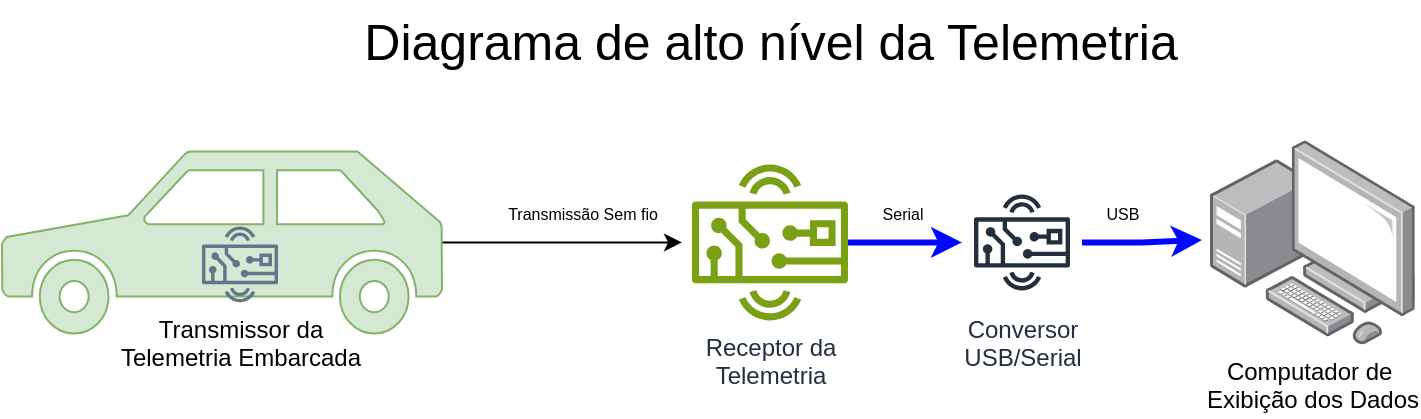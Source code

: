 <mxfile version="22.0.4" type="device" pages="9">
  <diagram name="Página-1" id="r0XDw0v4P6H4FoGVFIX0">
    <mxGraphModel dx="1105" dy="562" grid="1" gridSize="10" guides="1" tooltips="1" connect="1" arrows="1" fold="1" page="1" pageScale="1" pageWidth="827" pageHeight="1169" math="0" shadow="0">
      <root>
        <mxCell id="0" />
        <mxCell id="1" parent="0" />
        <mxCell id="tYrG7VuhWCVA-aQuii5f-1" value="Computador de&amp;nbsp;&lt;br&gt;Exibição dos Dados" style="image;points=[];aspect=fixed;html=1;align=center;shadow=0;dashed=0;image=img/lib/allied_telesis/computer_and_terminals/Personal_Computer_with_Server.svg;" vertex="1" parent="1">
          <mxGeometry x="634" y="90" width="102.4" height="102.4" as="geometry" />
        </mxCell>
        <mxCell id="tYrG7VuhWCVA-aQuii5f-2" value="Receptor da&lt;br&gt;Telemetria" style="sketch=0;outlineConnect=0;fontColor=#232F3E;gradientColor=none;fillColor=#7AA116;strokeColor=none;dashed=0;verticalLabelPosition=bottom;verticalAlign=top;align=center;html=1;fontSize=12;fontStyle=0;aspect=fixed;pointerEvents=1;shape=mxgraph.aws4.hardware_board;" vertex="1" parent="1">
          <mxGeometry x="375" y="102.2" width="78" height="78" as="geometry" />
        </mxCell>
        <mxCell id="tYrG7VuhWCVA-aQuii5f-3" style="edgeStyle=orthogonalEdgeStyle;rounded=0;orthogonalLoop=1;jettySize=auto;html=1;strokeWidth=3;strokeColor=#0008FF;" edge="1" parent="1" source="tYrG7VuhWCVA-aQuii5f-4">
          <mxGeometry relative="1" as="geometry">
            <mxPoint x="630" y="140" as="targetPoint" />
          </mxGeometry>
        </mxCell>
        <mxCell id="tYrG7VuhWCVA-aQuii5f-5" value="" style="edgeStyle=orthogonalEdgeStyle;rounded=0;orthogonalLoop=1;jettySize=auto;html=1;strokeWidth=3;strokeColor=#0008FF;" edge="1" parent="1" source="tYrG7VuhWCVA-aQuii5f-2" target="tYrG7VuhWCVA-aQuii5f-4">
          <mxGeometry relative="1" as="geometry">
            <mxPoint x="468" y="141" as="sourcePoint" />
            <mxPoint x="630" y="140" as="targetPoint" />
          </mxGeometry>
        </mxCell>
        <mxCell id="tYrG7VuhWCVA-aQuii5f-4" value="Conversor&lt;br&gt;USB/Serial" style="sketch=0;outlineConnect=0;fontColor=#232F3E;gradientColor=none;strokeColor=#232F3E;fillColor=#ffffff;dashed=0;verticalLabelPosition=bottom;verticalAlign=top;align=center;html=1;fontSize=12;fontStyle=0;aspect=fixed;shape=mxgraph.aws4.resourceIcon;resIcon=mxgraph.aws4.hardware_board;" vertex="1" parent="1">
          <mxGeometry x="510" y="111.2" width="60" height="60" as="geometry" />
        </mxCell>
        <mxCell id="tYrG7VuhWCVA-aQuii5f-7" value="&lt;font style=&quot;font-size: 8px;&quot;&gt;USB&lt;/font&gt;" style="text;html=1;align=center;verticalAlign=middle;resizable=0;points=[];autosize=1;strokeColor=none;fillColor=none;" vertex="1" parent="1">
          <mxGeometry x="570" y="111.2" width="40" height="30" as="geometry" />
        </mxCell>
        <mxCell id="tYrG7VuhWCVA-aQuii5f-8" value="&lt;font style=&quot;font-size: 8px;&quot;&gt;Serial&lt;/font&gt;" style="text;html=1;align=center;verticalAlign=middle;resizable=0;points=[];autosize=1;strokeColor=none;fillColor=none;" vertex="1" parent="1">
          <mxGeometry x="460" y="111.2" width="40" height="30" as="geometry" />
        </mxCell>
        <mxCell id="tYrG7VuhWCVA-aQuii5f-10" style="edgeStyle=orthogonalEdgeStyle;rounded=0;orthogonalLoop=1;jettySize=auto;html=1;" edge="1" parent="1" source="tYrG7VuhWCVA-aQuii5f-9">
          <mxGeometry relative="1" as="geometry">
            <mxPoint x="370" y="141.2" as="targetPoint" />
          </mxGeometry>
        </mxCell>
        <mxCell id="tYrG7VuhWCVA-aQuii5f-9" value="" style="shape=mxgraph.signs.transportation.car_3;html=1;pointerEvents=1;fillColor=#d5e8d4;strokeColor=#82b366;verticalLabelPosition=bottom;verticalAlign=top;align=center;" vertex="1" parent="1">
          <mxGeometry x="30" y="95.6" width="220" height="91.2" as="geometry" />
        </mxCell>
        <mxCell id="tYrG7VuhWCVA-aQuii5f-6" value="Transmissor da&lt;br&gt;Telemetria Embarcada" style="sketch=0;outlineConnect=0;fontColor=#000000;fillColor=#647687;strokeColor=#314354;dashed=0;verticalLabelPosition=bottom;verticalAlign=top;align=center;html=1;fontSize=12;fontStyle=0;aspect=fixed;pointerEvents=1;shape=mxgraph.aws4.hardware_board;" vertex="1" parent="1">
          <mxGeometry x="130" y="133.2" width="38" height="38" as="geometry" />
        </mxCell>
        <mxCell id="tYrG7VuhWCVA-aQuii5f-11" value="&lt;font style=&quot;font-size: 8px;&quot;&gt;Transmissão Sem fio&lt;/font&gt;" style="text;html=1;align=center;verticalAlign=middle;resizable=0;points=[];autosize=1;strokeColor=none;fillColor=none;" vertex="1" parent="1">
          <mxGeometry x="270" y="111.2" width="100" height="30" as="geometry" />
        </mxCell>
        <mxCell id="tYrG7VuhWCVA-aQuii5f-12" value="&lt;font style=&quot;font-size: 25px;&quot;&gt;Diagrama de alto nível da Telemetria&lt;/font&gt;" style="text;html=1;align=center;verticalAlign=middle;resizable=0;points=[];autosize=1;strokeColor=none;fillColor=none;" vertex="1" parent="1">
          <mxGeometry x="199" y="20" width="430" height="40" as="geometry" />
        </mxCell>
      </root>
    </mxGraphModel>
  </diagram>
  <diagram id="jwwpfh8tvqf7V76beP8m" name="Página-2">
    <mxGraphModel dx="1167" dy="593" grid="1" gridSize="10" guides="1" tooltips="1" connect="1" arrows="1" fold="1" page="1" pageScale="1" pageWidth="827" pageHeight="1169" math="0" shadow="0">
      <root>
        <mxCell id="0" />
        <mxCell id="1" parent="0" />
        <mxCell id="0x6J6nC7AjMD5BXoS61r-9" value="" style="shape=mxgraph.signs.transportation.car_3;html=1;pointerEvents=1;fillColor=#d5e8d4;strokeColor=#82b366;verticalLabelPosition=bottom;verticalAlign=top;align=center;" vertex="1" parent="1">
          <mxGeometry x="29" y="120" width="770" height="344.4" as="geometry" />
        </mxCell>
        <mxCell id="0x6J6nC7AjMD5BXoS61r-10" value="Sistema de&lt;br&gt;atuação remota" style="sketch=0;outlineConnect=0;fillColor=#647687;strokeColor=#314354;dashed=0;verticalLabelPosition=top;verticalAlign=bottom;align=center;html=1;fontSize=12;fontStyle=0;aspect=fixed;pointerEvents=1;shape=mxgraph.aws4.hardware_board;labelPosition=center;fontColor=#030303;" vertex="1" parent="1">
          <mxGeometry x="420" y="150" width="77" height="77" as="geometry" />
        </mxCell>
        <mxCell id="0x6J6nC7AjMD5BXoS61r-12" value="&lt;font style=&quot;font-size: 25px;&quot;&gt;Diagrama de alto nível Sistema de Atuação Remota - Atuadores&lt;/font&gt;" style="text;html=1;align=center;verticalAlign=middle;resizable=0;points=[];autosize=1;strokeColor=none;fillColor=none;" vertex="1" parent="1">
          <mxGeometry x="55" y="30" width="730" height="40" as="geometry" />
        </mxCell>
        <mxCell id="0x6J6nC7AjMD5BXoS61r-15" value="Servo&lt;br&gt;(Direção)" style="sketch=0;outlineConnect=0;dashed=0;verticalLabelPosition=bottom;verticalAlign=top;align=center;html=1;fontSize=12;fontStyle=0;aspect=fixed;shape=mxgraph.aws4.resourceIcon;resIcon=mxgraph.aws4.servo;fillColor=#d5e8d4;strokeColor=#82b366;" vertex="1" parent="1">
          <mxGeometry x="300" y="262.2" width="60" height="60" as="geometry" />
        </mxCell>
        <mxCell id="0x6J6nC7AjMD5BXoS61r-16" value="Servo&lt;br&gt;(Acelerador)" style="sketch=0;outlineConnect=0;dashed=0;verticalLabelPosition=bottom;verticalAlign=top;align=center;html=1;fontSize=12;fontStyle=0;aspect=fixed;shape=mxgraph.aws4.resourceIcon;resIcon=mxgraph.aws4.servo;fillColor=#d5e8d4;strokeColor=#82b366;" vertex="1" parent="1">
          <mxGeometry x="360" y="262.2" width="60" height="60" as="geometry" />
        </mxCell>
        <mxCell id="0x6J6nC7AjMD5BXoS61r-17" value="Servo&lt;br&gt;(Freio&lt;br&gt;dianteiro)" style="sketch=0;outlineConnect=0;dashed=0;verticalLabelPosition=bottom;verticalAlign=top;align=center;html=1;fontSize=12;fontStyle=0;aspect=fixed;shape=mxgraph.aws4.resourceIcon;resIcon=mxgraph.aws4.servo;fillColor=#d5e8d4;strokeColor=#82b366;" vertex="1" parent="1">
          <mxGeometry x="427" y="262.2" width="60" height="60" as="geometry" />
        </mxCell>
        <mxCell id="0x6J6nC7AjMD5BXoS61r-18" value="Servo&lt;br&gt;(Freio&lt;br&gt;Traseiro)" style="sketch=0;outlineConnect=0;dashed=0;verticalLabelPosition=bottom;verticalAlign=top;align=center;html=1;fontSize=12;fontStyle=0;aspect=fixed;shape=mxgraph.aws4.resourceIcon;resIcon=mxgraph.aws4.servo;fillColor=#d5e8d4;strokeColor=#82b366;" vertex="1" parent="1">
          <mxGeometry x="487" y="262.2" width="60" height="60" as="geometry" />
        </mxCell>
        <mxCell id="0x6J6nC7AjMD5BXoS61r-19" value="Servo&lt;br&gt;(Dead-man&lt;br&gt;switch)" style="sketch=0;outlineConnect=0;dashed=0;verticalLabelPosition=bottom;verticalAlign=top;align=center;html=1;fontSize=12;fontStyle=0;aspect=fixed;shape=mxgraph.aws4.resourceIcon;resIcon=mxgraph.aws4.servo;fillColor=#d5e8d4;strokeColor=#82b366;" vertex="1" parent="1">
          <mxGeometry x="550" y="262.2" width="60" height="60" as="geometry" />
        </mxCell>
        <mxCell id="0x6J6nC7AjMD5BXoS61r-21" value="Solenoide de&lt;br&gt;acionamento da&lt;br&gt;buzina" style="shape=mxgraph.pid.heat_exchangers.heat_exchanger_(coil_tubes);html=1;pointerEvents=1;align=center;verticalLabelPosition=bottom;verticalAlign=top;dashed=0;fillColor=#d5e8d4;strokeColor=#82b366;strokeWidth=2;" vertex="1" parent="1">
          <mxGeometry x="210" y="262.2" width="60" height="20" as="geometry" />
        </mxCell>
        <mxCell id="0x6J6nC7AjMD5BXoS61r-22" style="edgeStyle=orthogonalEdgeStyle;rounded=0;orthogonalLoop=1;jettySize=auto;html=1;entryX=0.557;entryY=0.069;entryDx=0;entryDy=0;entryPerimeter=0;" edge="1" parent="1" source="0x6J6nC7AjMD5BXoS61r-10" target="0x6J6nC7AjMD5BXoS61r-21">
          <mxGeometry relative="1" as="geometry">
            <Array as="points">
              <mxPoint x="243" y="180" />
            </Array>
          </mxGeometry>
        </mxCell>
        <mxCell id="0x6J6nC7AjMD5BXoS61r-23" style="edgeStyle=orthogonalEdgeStyle;rounded=0;orthogonalLoop=1;jettySize=auto;html=1;entryX=0.594;entryY=0.302;entryDx=0;entryDy=0;entryPerimeter=0;" edge="1" parent="1" source="0x6J6nC7AjMD5BXoS61r-10" target="0x6J6nC7AjMD5BXoS61r-15">
          <mxGeometry relative="1" as="geometry">
            <Array as="points">
              <mxPoint x="336" y="190" />
            </Array>
          </mxGeometry>
        </mxCell>
        <mxCell id="0x6J6nC7AjMD5BXoS61r-24" style="edgeStyle=orthogonalEdgeStyle;rounded=0;orthogonalLoop=1;jettySize=auto;html=1;" edge="1" parent="1" source="0x6J6nC7AjMD5BXoS61r-10">
          <mxGeometry relative="1" as="geometry">
            <mxPoint x="391" y="280" as="targetPoint" />
            <Array as="points">
              <mxPoint x="391" y="200" />
            </Array>
          </mxGeometry>
        </mxCell>
        <mxCell id="0x6J6nC7AjMD5BXoS61r-25" style="edgeStyle=orthogonalEdgeStyle;rounded=0;orthogonalLoop=1;jettySize=auto;html=1;entryX=0.525;entryY=0.297;entryDx=0;entryDy=0;entryPerimeter=0;" edge="1" parent="1" source="0x6J6nC7AjMD5BXoS61r-10" target="0x6J6nC7AjMD5BXoS61r-17">
          <mxGeometry relative="1" as="geometry">
            <mxPoint x="460" y="270" as="targetPoint" />
          </mxGeometry>
        </mxCell>
        <mxCell id="0x6J6nC7AjMD5BXoS61r-26" style="edgeStyle=orthogonalEdgeStyle;rounded=0;orthogonalLoop=1;jettySize=auto;html=1;entryX=0.44;entryY=0.264;entryDx=0;entryDy=0;entryPerimeter=0;" edge="1" parent="1" source="0x6J6nC7AjMD5BXoS61r-10" target="0x6J6nC7AjMD5BXoS61r-19">
          <mxGeometry relative="1" as="geometry">
            <Array as="points">
              <mxPoint x="576" y="180" />
            </Array>
          </mxGeometry>
        </mxCell>
        <mxCell id="0x6J6nC7AjMD5BXoS61r-29" style="edgeStyle=orthogonalEdgeStyle;rounded=0;orthogonalLoop=1;jettySize=auto;html=1;entryX=0.55;entryY=0.297;entryDx=0;entryDy=0;entryPerimeter=0;" edge="1" parent="1" source="0x6J6nC7AjMD5BXoS61r-10" target="0x6J6nC7AjMD5BXoS61r-18">
          <mxGeometry relative="1" as="geometry">
            <Array as="points">
              <mxPoint x="520" y="200" />
            </Array>
          </mxGeometry>
        </mxCell>
      </root>
    </mxGraphModel>
  </diagram>
  <diagram name="Cópia do Página-2" id="xP0IMyaK1xJm6YidOW9M">
    <mxGraphModel dx="1313" dy="668" grid="1" gridSize="10" guides="1" tooltips="1" connect="1" arrows="1" fold="1" page="1" pageScale="1" pageWidth="827" pageHeight="1169" math="0" shadow="0">
      <root>
        <mxCell id="LEHlin5wVdeleEOkR1FV-0" />
        <mxCell id="LEHlin5wVdeleEOkR1FV-1" parent="LEHlin5wVdeleEOkR1FV-0" />
        <mxCell id="LEHlin5wVdeleEOkR1FV-4" value="&lt;font style=&quot;font-size: 25px;&quot;&gt;Diagrama de alto nível Sistema de Atuação Remota&lt;br&gt;Sistema mecânico de atuação&lt;br&gt;&lt;/font&gt;" style="text;html=1;align=center;verticalAlign=middle;resizable=0;points=[];autosize=1;strokeColor=none;fillColor=none;" vertex="1" parent="LEHlin5wVdeleEOkR1FV-1">
          <mxGeometry x="120" y="15" width="600" height="70" as="geometry" />
        </mxCell>
        <mxCell id="OzXCUw7EXMYi_F9OFlT7-12" style="edgeStyle=orthogonalEdgeStyle;rounded=0;orthogonalLoop=1;jettySize=auto;html=1;fontFamily=Helvetica;fontSize=12;fontColor=default;" edge="1" parent="LEHlin5wVdeleEOkR1FV-1" source="LEHlin5wVdeleEOkR1FV-5">
          <mxGeometry relative="1" as="geometry">
            <mxPoint x="450" y="250.0" as="targetPoint" />
          </mxGeometry>
        </mxCell>
        <mxCell id="LEHlin5wVdeleEOkR1FV-5" value="Servo&lt;br&gt;(Direção)" style="sketch=0;outlineConnect=0;dashed=0;verticalLabelPosition=top;verticalAlign=bottom;align=center;html=1;fontSize=12;fontStyle=0;aspect=fixed;shape=mxgraph.aws4.resourceIcon;resIcon=mxgraph.aws4.servo;labelPosition=center;" vertex="1" parent="LEHlin5wVdeleEOkR1FV-1">
          <mxGeometry x="420" y="150" width="60" height="60" as="geometry" />
        </mxCell>
        <mxCell id="OzXCUw7EXMYi_F9OFlT7-9" style="edgeStyle=orthogonalEdgeStyle;rounded=0;orthogonalLoop=1;jettySize=auto;html=1;fontFamily=Helvetica;fontSize=12;fontColor=default;" edge="1" parent="LEHlin5wVdeleEOkR1FV-1" source="LEHlin5wVdeleEOkR1FV-6">
          <mxGeometry relative="1" as="geometry">
            <mxPoint x="210" y="250.0" as="targetPoint" />
          </mxGeometry>
        </mxCell>
        <mxCell id="LEHlin5wVdeleEOkR1FV-6" value="Servo&lt;br&gt;(Acelerador)" style="sketch=0;outlineConnect=0;dashed=0;verticalLabelPosition=top;verticalAlign=bottom;align=center;html=1;fontSize=12;fontStyle=0;aspect=fixed;shape=mxgraph.aws4.resourceIcon;resIcon=mxgraph.aws4.servo;labelPosition=center;" vertex="1" parent="LEHlin5wVdeleEOkR1FV-1">
          <mxGeometry x="180" y="150" width="60" height="60" as="geometry" />
        </mxCell>
        <mxCell id="OzXCUw7EXMYi_F9OFlT7-8" style="edgeStyle=orthogonalEdgeStyle;rounded=0;orthogonalLoop=1;jettySize=auto;html=1;fontFamily=Helvetica;fontSize=12;fontColor=default;" edge="1" parent="LEHlin5wVdeleEOkR1FV-1" source="LEHlin5wVdeleEOkR1FV-7">
          <mxGeometry relative="1" as="geometry">
            <mxPoint x="90" y="250.0" as="targetPoint" />
          </mxGeometry>
        </mxCell>
        <mxCell id="LEHlin5wVdeleEOkR1FV-7" value="Servo&lt;br&gt;(Freio&lt;br&gt;dianteiro)" style="sketch=0;outlineConnect=0;dashed=0;verticalLabelPosition=top;verticalAlign=bottom;align=center;html=1;fontSize=12;fontStyle=0;aspect=fixed;shape=mxgraph.aws4.resourceIcon;resIcon=mxgraph.aws4.servo;labelPosition=center;" vertex="1" parent="LEHlin5wVdeleEOkR1FV-1">
          <mxGeometry x="60" y="150" width="60" height="60" as="geometry" />
        </mxCell>
        <mxCell id="OzXCUw7EXMYi_F9OFlT7-11" style="edgeStyle=orthogonalEdgeStyle;rounded=0;orthogonalLoop=1;jettySize=auto;html=1;fontFamily=Helvetica;fontSize=12;fontColor=default;" edge="1" parent="LEHlin5wVdeleEOkR1FV-1" source="LEHlin5wVdeleEOkR1FV-8">
          <mxGeometry relative="1" as="geometry">
            <mxPoint x="330" y="250.0" as="targetPoint" />
          </mxGeometry>
        </mxCell>
        <mxCell id="LEHlin5wVdeleEOkR1FV-8" value="Servo&lt;br&gt;(Freio&lt;br&gt;Traseiro)" style="sketch=0;outlineConnect=0;dashed=0;verticalLabelPosition=top;verticalAlign=bottom;align=center;html=1;fontSize=12;fontStyle=0;aspect=fixed;shape=mxgraph.aws4.resourceIcon;resIcon=mxgraph.aws4.servo;labelPosition=center;" vertex="1" parent="LEHlin5wVdeleEOkR1FV-1">
          <mxGeometry x="300" y="150" width="60" height="60" as="geometry" />
        </mxCell>
        <mxCell id="OzXCUw7EXMYi_F9OFlT7-16" style="edgeStyle=orthogonalEdgeStyle;rounded=0;orthogonalLoop=1;jettySize=auto;html=1;fontFamily=Helvetica;fontSize=12;fontColor=default;" edge="1" parent="LEHlin5wVdeleEOkR1FV-1" source="LEHlin5wVdeleEOkR1FV-9">
          <mxGeometry relative="1" as="geometry">
            <mxPoint x="570" y="250.0" as="targetPoint" />
          </mxGeometry>
        </mxCell>
        <mxCell id="LEHlin5wVdeleEOkR1FV-9" value="Servo&lt;br&gt;(Dead-man&lt;br&gt;switch)" style="sketch=0;outlineConnect=0;dashed=0;verticalLabelPosition=top;verticalAlign=bottom;align=center;html=1;fontSize=12;fontStyle=0;aspect=fixed;shape=mxgraph.aws4.resourceIcon;resIcon=mxgraph.aws4.servo;labelPosition=center;" vertex="1" parent="LEHlin5wVdeleEOkR1FV-1">
          <mxGeometry x="540" y="150" width="60" height="60" as="geometry" />
        </mxCell>
        <mxCell id="OzXCUw7EXMYi_F9OFlT7-14" style="edgeStyle=orthogonalEdgeStyle;rounded=0;orthogonalLoop=1;jettySize=auto;html=1;fontFamily=Helvetica;fontSize=12;fontColor=default;" edge="1" parent="LEHlin5wVdeleEOkR1FV-1" source="LEHlin5wVdeleEOkR1FV-10">
          <mxGeometry relative="1" as="geometry">
            <mxPoint x="670" y="260.0" as="targetPoint" />
          </mxGeometry>
        </mxCell>
        <mxCell id="LEHlin5wVdeleEOkR1FV-10" value="Solenoide de&lt;br&gt;acionamento da&lt;br&gt;buzina" style="shape=mxgraph.pid.heat_exchangers.heat_exchanger_(coil_tubes);html=1;pointerEvents=1;align=center;verticalLabelPosition=top;verticalAlign=bottom;dashed=0;strokeWidth=2;labelPosition=center;" vertex="1" parent="LEHlin5wVdeleEOkR1FV-1">
          <mxGeometry x="640" y="180" width="60" height="20" as="geometry" />
        </mxCell>
        <mxCell id="OzXCUw7EXMYi_F9OFlT7-0" value="Buzina" style="pointerEvents=1;verticalLabelPosition=bottom;shadow=0;dashed=0;align=center;html=1;verticalAlign=top;shape=mxgraph.electrical.electro-mechanical.buzzer;labelBackgroundColor=none;strokeColor=#2D7600;fontFamily=Helvetica;fontSize=12;fontColor=#000000;fillColor=#60a917;strokeWidth=2;" vertex="1" parent="LEHlin5wVdeleEOkR1FV-1">
          <mxGeometry x="650" y="255" width="30" height="50" as="geometry" />
        </mxCell>
        <mxCell id="OzXCUw7EXMYi_F9OFlT7-2" value="Freio dianteiro" style="verticalLabelPosition=bottom;shadow=0;dashed=0;align=center;html=1;verticalAlign=top;strokeWidth=1;shape=trapezoid;perimeter=none;labelBackgroundColor=none;strokeColor=#2D7600;fontFamily=Helvetica;fontSize=12;fontColor=#000000;fillColor=#60a917;" vertex="1" parent="LEHlin5wVdeleEOkR1FV-1">
          <mxGeometry x="70" y="260" width="30" height="35" as="geometry" />
        </mxCell>
        <mxCell id="OzXCUw7EXMYi_F9OFlT7-3" value="Freio traseiro" style="verticalLabelPosition=bottom;shadow=0;dashed=0;align=center;html=1;verticalAlign=top;strokeWidth=1;shape=trapezoid;perimeter=none;labelBackgroundColor=none;strokeColor=#2D7600;fontFamily=Helvetica;fontSize=12;fontColor=#000000;fillColor=#60a917;" vertex="1" parent="LEHlin5wVdeleEOkR1FV-1">
          <mxGeometry x="315" y="260" width="30" height="35" as="geometry" />
        </mxCell>
        <mxCell id="OzXCUw7EXMYi_F9OFlT7-4" value="" style="verticalLabelPosition=bottom;html=1;verticalAlign=top;strokeWidth=2;shape=mxgraph.lean_mapping.physical_pull;pointerEvents=1;labelBackgroundColor=default;strokeColor=#2D7600;align=center;fontFamily=Helvetica;fontSize=12;fontColor=#ffffff;fillColor=#60a917;" vertex="1" parent="LEHlin5wVdeleEOkR1FV-1">
          <mxGeometry x="425" y="260" width="50" height="50" as="geometry" />
        </mxCell>
        <mxCell id="OzXCUw7EXMYi_F9OFlT7-5" value="Acelerador" style="verticalLabelPosition=bottom;shadow=0;dashed=0;align=center;html=1;verticalAlign=top;strokeWidth=1;shape=trapezoid;perimeter=none;labelBackgroundColor=none;strokeColor=#2D7600;fontFamily=Helvetica;fontSize=12;fontColor=#000000;fillColor=#60a917;" vertex="1" parent="LEHlin5wVdeleEOkR1FV-1">
          <mxGeometry x="195" y="260" width="30" height="35" as="geometry" />
        </mxCell>
        <mxCell id="OzXCUw7EXMYi_F9OFlT7-1" value="Dead-man switch" style="sketch=0;html=1;aspect=fixed;strokeColor=#2D7600;shadow=0;fillColor=#60a917;verticalAlign=top;labelPosition=center;verticalLabelPosition=bottom;shape=mxgraph.gcp2.a7_power;labelBackgroundColor=none;align=center;fontFamily=Helvetica;fontSize=12;fontColor=#000000;" vertex="1" parent="LEHlin5wVdeleEOkR1FV-1">
          <mxGeometry x="555" y="265" width="30" height="30" as="geometry" />
        </mxCell>
      </root>
    </mxGraphModel>
  </diagram>
  <diagram name="Cópia do Página-2" id="UNu3tGTzS5NsYSZ4RGT0">
    <mxGraphModel dx="1050" dy="534" grid="1" gridSize="10" guides="1" tooltips="1" connect="1" arrows="1" fold="1" page="1" pageScale="1" pageWidth="827" pageHeight="1169" math="0" shadow="0">
      <root>
        <mxCell id="uPaMdFyTrdMVSmZLyDgW-0" />
        <mxCell id="uPaMdFyTrdMVSmZLyDgW-1" parent="uPaMdFyTrdMVSmZLyDgW-0" />
        <mxCell id="uPaMdFyTrdMVSmZLyDgW-2" value="" style="shape=mxgraph.signs.transportation.car_3;html=1;pointerEvents=1;fillColor=#d5e8d4;strokeColor=#82b366;verticalLabelPosition=bottom;verticalAlign=top;align=center;" vertex="1" parent="uPaMdFyTrdMVSmZLyDgW-1">
          <mxGeometry x="29" y="120" width="770" height="344.4" as="geometry" />
        </mxCell>
        <mxCell id="uPaMdFyTrdMVSmZLyDgW-3" value="Sistema de&lt;br&gt;atuação remota" style="sketch=0;outlineConnect=0;fillColor=#647687;strokeColor=#314354;dashed=0;verticalLabelPosition=top;verticalAlign=bottom;align=center;html=1;fontSize=12;fontStyle=0;aspect=fixed;pointerEvents=1;shape=mxgraph.aws4.hardware_board;labelPosition=center;fontColor=#030303;" vertex="1" parent="uPaMdFyTrdMVSmZLyDgW-1">
          <mxGeometry x="420" y="150" width="77" height="77" as="geometry" />
        </mxCell>
        <mxCell id="uPaMdFyTrdMVSmZLyDgW-4" value="&lt;font style=&quot;font-size: 25px;&quot;&gt;Diagrama de alto nível Sistema de Atuação Remota Completa&lt;/font&gt;" style="text;html=1;align=center;verticalAlign=middle;resizable=0;points=[];autosize=1;strokeColor=none;fillColor=none;" vertex="1" parent="uPaMdFyTrdMVSmZLyDgW-1">
          <mxGeometry x="65" y="30" width="710" height="40" as="geometry" />
        </mxCell>
        <mxCell id="uPaMdFyTrdMVSmZLyDgW-5" value="Servo&lt;br&gt;(Direção)" style="sketch=0;outlineConnect=0;dashed=0;verticalLabelPosition=bottom;verticalAlign=top;align=center;html=1;fontSize=12;fontStyle=0;aspect=fixed;shape=mxgraph.aws4.resourceIcon;resIcon=mxgraph.aws4.servo;fillColor=#d5e8d4;strokeColor=#82b366;" vertex="1" parent="uPaMdFyTrdMVSmZLyDgW-1">
          <mxGeometry x="300" y="262.2" width="60" height="60" as="geometry" />
        </mxCell>
        <mxCell id="uPaMdFyTrdMVSmZLyDgW-6" value="Servo&lt;br&gt;(Acelerador)" style="sketch=0;outlineConnect=0;dashed=0;verticalLabelPosition=bottom;verticalAlign=top;align=center;html=1;fontSize=12;fontStyle=0;aspect=fixed;shape=mxgraph.aws4.resourceIcon;resIcon=mxgraph.aws4.servo;fillColor=#d5e8d4;strokeColor=#82b366;" vertex="1" parent="uPaMdFyTrdMVSmZLyDgW-1">
          <mxGeometry x="360" y="262.2" width="60" height="60" as="geometry" />
        </mxCell>
        <mxCell id="uPaMdFyTrdMVSmZLyDgW-7" value="Servo&lt;br&gt;(Freio&lt;br&gt;dianteiro)" style="sketch=0;outlineConnect=0;dashed=0;verticalLabelPosition=bottom;verticalAlign=top;align=center;html=1;fontSize=12;fontStyle=0;aspect=fixed;shape=mxgraph.aws4.resourceIcon;resIcon=mxgraph.aws4.servo;fillColor=#d5e8d4;strokeColor=#82b366;" vertex="1" parent="uPaMdFyTrdMVSmZLyDgW-1">
          <mxGeometry x="427" y="262.2" width="60" height="60" as="geometry" />
        </mxCell>
        <mxCell id="uPaMdFyTrdMVSmZLyDgW-8" value="Servo&lt;br&gt;(Freio&lt;br&gt;Traseiro)" style="sketch=0;outlineConnect=0;dashed=0;verticalLabelPosition=bottom;verticalAlign=top;align=center;html=1;fontSize=12;fontStyle=0;aspect=fixed;shape=mxgraph.aws4.resourceIcon;resIcon=mxgraph.aws4.servo;fillColor=#d5e8d4;strokeColor=#82b366;" vertex="1" parent="uPaMdFyTrdMVSmZLyDgW-1">
          <mxGeometry x="487" y="262.2" width="60" height="60" as="geometry" />
        </mxCell>
        <mxCell id="uPaMdFyTrdMVSmZLyDgW-9" value="Servo&lt;br&gt;(Dead-man&lt;br&gt;switch)" style="sketch=0;outlineConnect=0;dashed=0;verticalLabelPosition=bottom;verticalAlign=top;align=center;html=1;fontSize=12;fontStyle=0;aspect=fixed;shape=mxgraph.aws4.resourceIcon;resIcon=mxgraph.aws4.servo;fillColor=#d5e8d4;strokeColor=#82b366;" vertex="1" parent="uPaMdFyTrdMVSmZLyDgW-1">
          <mxGeometry x="550" y="262.2" width="60" height="60" as="geometry" />
        </mxCell>
        <mxCell id="uPaMdFyTrdMVSmZLyDgW-10" value="Solenoide de&lt;br&gt;acionamento da&lt;br&gt;buzina" style="shape=mxgraph.pid.heat_exchangers.heat_exchanger_(coil_tubes);html=1;pointerEvents=1;align=center;verticalLabelPosition=bottom;verticalAlign=top;dashed=0;fillColor=#d5e8d4;strokeColor=#82b366;strokeWidth=2;" vertex="1" parent="uPaMdFyTrdMVSmZLyDgW-1">
          <mxGeometry x="210" y="262.2" width="60" height="20" as="geometry" />
        </mxCell>
        <mxCell id="uPaMdFyTrdMVSmZLyDgW-11" style="edgeStyle=orthogonalEdgeStyle;rounded=0;orthogonalLoop=1;jettySize=auto;html=1;entryX=0.557;entryY=0.069;entryDx=0;entryDy=0;entryPerimeter=0;" edge="1" parent="uPaMdFyTrdMVSmZLyDgW-1" source="uPaMdFyTrdMVSmZLyDgW-3" target="uPaMdFyTrdMVSmZLyDgW-10">
          <mxGeometry relative="1" as="geometry">
            <Array as="points">
              <mxPoint x="243" y="180" />
            </Array>
          </mxGeometry>
        </mxCell>
        <mxCell id="uPaMdFyTrdMVSmZLyDgW-12" style="edgeStyle=orthogonalEdgeStyle;rounded=0;orthogonalLoop=1;jettySize=auto;html=1;entryX=0.594;entryY=0.302;entryDx=0;entryDy=0;entryPerimeter=0;" edge="1" parent="uPaMdFyTrdMVSmZLyDgW-1" source="uPaMdFyTrdMVSmZLyDgW-3" target="uPaMdFyTrdMVSmZLyDgW-5">
          <mxGeometry relative="1" as="geometry">
            <Array as="points">
              <mxPoint x="336" y="190" />
            </Array>
          </mxGeometry>
        </mxCell>
        <mxCell id="uPaMdFyTrdMVSmZLyDgW-13" style="edgeStyle=orthogonalEdgeStyle;rounded=0;orthogonalLoop=1;jettySize=auto;html=1;" edge="1" parent="uPaMdFyTrdMVSmZLyDgW-1" source="uPaMdFyTrdMVSmZLyDgW-3">
          <mxGeometry relative="1" as="geometry">
            <mxPoint x="391" y="280" as="targetPoint" />
            <Array as="points">
              <mxPoint x="391" y="200" />
            </Array>
          </mxGeometry>
        </mxCell>
        <mxCell id="uPaMdFyTrdMVSmZLyDgW-14" style="edgeStyle=orthogonalEdgeStyle;rounded=0;orthogonalLoop=1;jettySize=auto;html=1;entryX=0.525;entryY=0.297;entryDx=0;entryDy=0;entryPerimeter=0;" edge="1" parent="uPaMdFyTrdMVSmZLyDgW-1" source="uPaMdFyTrdMVSmZLyDgW-3" target="uPaMdFyTrdMVSmZLyDgW-7">
          <mxGeometry relative="1" as="geometry">
            <mxPoint x="460" y="270" as="targetPoint" />
          </mxGeometry>
        </mxCell>
        <mxCell id="uPaMdFyTrdMVSmZLyDgW-15" style="edgeStyle=orthogonalEdgeStyle;rounded=0;orthogonalLoop=1;jettySize=auto;html=1;entryX=0.44;entryY=0.264;entryDx=0;entryDy=0;entryPerimeter=0;" edge="1" parent="uPaMdFyTrdMVSmZLyDgW-1" source="uPaMdFyTrdMVSmZLyDgW-3" target="uPaMdFyTrdMVSmZLyDgW-9">
          <mxGeometry relative="1" as="geometry">
            <Array as="points">
              <mxPoint x="576" y="190" />
            </Array>
          </mxGeometry>
        </mxCell>
        <mxCell id="uPaMdFyTrdMVSmZLyDgW-16" style="edgeStyle=orthogonalEdgeStyle;rounded=0;orthogonalLoop=1;jettySize=auto;html=1;entryX=0.55;entryY=0.297;entryDx=0;entryDy=0;entryPerimeter=0;" edge="1" parent="uPaMdFyTrdMVSmZLyDgW-1" source="uPaMdFyTrdMVSmZLyDgW-3" target="uPaMdFyTrdMVSmZLyDgW-8">
          <mxGeometry relative="1" as="geometry">
            <Array as="points">
              <mxPoint x="520" y="200" />
            </Array>
          </mxGeometry>
        </mxCell>
        <mxCell id="kF0Nm8XsCUuJFK7UhZOp-2" style="edgeStyle=orthogonalEdgeStyle;rounded=0;orthogonalLoop=1;jettySize=auto;html=1;" edge="1" parent="uPaMdFyTrdMVSmZLyDgW-1" source="kF0Nm8XsCUuJFK7UhZOp-1" target="uPaMdFyTrdMVSmZLyDgW-3">
          <mxGeometry relative="1" as="geometry">
            <Array as="points">
              <mxPoint x="590" y="180" />
              <mxPoint x="590" y="180" />
            </Array>
          </mxGeometry>
        </mxCell>
        <mxCell id="kF0Nm8XsCUuJFK7UhZOp-1" value="&lt;font style=&quot;font-size: 12px;&quot; color=&quot;#000000&quot;&gt;Receptor&lt;br&gt;Sem fio&lt;/font&gt;" style="html=1;strokeWidth=1;shadow=0;dashed=0;shape=mxgraph.ios7.misc.wifi;fillColor=#60a917;strokeColor=#2D7600;buttonText=;strokeColor2=#222222;fontColor=#ffffff;fontSize=8;verticalLabelPosition=bottom;verticalAlign=top;align=center;sketch=0;" vertex="1" parent="uPaMdFyTrdMVSmZLyDgW-1">
          <mxGeometry x="620" y="150" width="60" height="59.7" as="geometry" />
        </mxCell>
      </root>
    </mxGraphModel>
  </diagram>
  <diagram id="q3Lduzckzdcsvd5P_7KV" name="Página-3">
    <mxGraphModel dx="1750" dy="890" grid="1" gridSize="10" guides="1" tooltips="1" connect="1" arrows="1" fold="1" page="1" pageScale="1" pageWidth="827" pageHeight="1169" math="0" shadow="0">
      <root>
        <mxCell id="0" />
        <mxCell id="1" parent="0" />
        <mxCell id="zYVUrMvy7bIjEarBM4gV-1" value="" style="shape=mxgraph.signs.transportation.car_3;html=1;pointerEvents=1;fillColor=#d5e8d4;strokeColor=#82b366;verticalLabelPosition=bottom;verticalAlign=top;align=center;" vertex="1" parent="1">
          <mxGeometry x="20" y="112.5" width="770" height="344.4" as="geometry" />
        </mxCell>
        <mxCell id="zYVUrMvy7bIjEarBM4gV-2" value="Telemetria embarcada" style="sketch=0;outlineConnect=0;fillColor=#647687;strokeColor=#314354;dashed=0;verticalLabelPosition=top;verticalAlign=bottom;align=center;html=1;fontSize=12;fontStyle=0;aspect=fixed;pointerEvents=1;shape=mxgraph.aws4.hardware_board;labelPosition=center;fontColor=#030303;" vertex="1" parent="1">
          <mxGeometry x="285" y="150" width="77" height="77" as="geometry" />
        </mxCell>
        <mxCell id="zYVUrMvy7bIjEarBM4gV-3" value="&lt;font style=&quot;font-size: 25px;&quot;&gt;Diagrama de alto nível Sensores da Telemetria embarcada&lt;/font&gt;" style="text;html=1;align=center;verticalAlign=middle;resizable=0;points=[];autosize=1;strokeColor=none;fillColor=none;" vertex="1" parent="1">
          <mxGeometry x="85" y="30" width="670" height="40" as="geometry" />
        </mxCell>
        <mxCell id="zYVUrMvy7bIjEarBM4gV-19" style="edgeStyle=orthogonalEdgeStyle;rounded=0;orthogonalLoop=1;jettySize=auto;html=1;" edge="1" parent="1" source="zYVUrMvy7bIjEarBM4gV-16">
          <mxGeometry relative="1" as="geometry">
            <mxPoint x="365" y="170" as="targetPoint" />
            <Array as="points">
              <mxPoint x="620" y="170" />
            </Array>
          </mxGeometry>
        </mxCell>
        <mxCell id="zYVUrMvy7bIjEarBM4gV-16" value="Temperatura&lt;br&gt;da bateria" style="verticalLabelPosition=bottom;sketch=0;html=1;fillColor=#d5e8d4;strokeColor=#82b366;verticalAlign=top;align=center;points=[[0,0.5,0],[0.125,0.25,0],[0.25,0,0],[0.5,0,0],[0.75,0,0],[0.875,0.25,0],[1,0.5,0],[0.875,0.75,0],[0.75,1,0],[0.5,1,0],[0.125,0.75,0]];pointerEvents=1;shape=mxgraph.cisco_safe.compositeIcon;bgIcon=mxgraph.cisco_safe.design.blank_device;resIcon=mxgraph.cisco_safe.design.sensor;" vertex="1" parent="1">
          <mxGeometry x="595" y="269.7" width="50" height="45" as="geometry" />
        </mxCell>
        <mxCell id="zYVUrMvy7bIjEarBM4gV-18" style="edgeStyle=orthogonalEdgeStyle;rounded=0;orthogonalLoop=1;jettySize=auto;html=1;" edge="1" parent="1">
          <mxGeometry relative="1" as="geometry">
            <mxPoint x="540" y="269.7" as="sourcePoint" />
            <mxPoint x="362" y="187.5" as="targetPoint" />
            <Array as="points">
              <mxPoint x="540" y="187.5" />
            </Array>
          </mxGeometry>
        </mxCell>
        <mxCell id="zYVUrMvy7bIjEarBM4gV-17" value="Temperatura&lt;br&gt;do motor" style="verticalLabelPosition=bottom;sketch=0;html=1;fillColor=#d5e8d4;strokeColor=#82b366;verticalAlign=top;align=center;points=[[0,0.5,0],[0.125,0.25,0],[0.25,0,0],[0.5,0,0],[0.75,0,0],[0.875,0.25,0],[1,0.5,0],[0.875,0.75,0],[0.75,1,0],[0.5,1,0],[0.125,0.75,0]];pointerEvents=1;shape=mxgraph.cisco_safe.compositeIcon;bgIcon=mxgraph.cisco_safe.design.blank_device;resIcon=mxgraph.cisco_safe.design.sensor;" vertex="1" parent="1">
          <mxGeometry x="515" y="262.2" width="50" height="45" as="geometry" />
        </mxCell>
        <mxCell id="zYVUrMvy7bIjEarBM4gV-21" style="edgeStyle=orthogonalEdgeStyle;rounded=0;orthogonalLoop=1;jettySize=auto;html=1;" edge="1" parent="1" target="zYVUrMvy7bIjEarBM4gV-2">
          <mxGeometry relative="1" as="geometry">
            <mxPoint x="445" y="300" as="sourcePoint" />
            <Array as="points">
              <mxPoint x="445" y="210" />
            </Array>
          </mxGeometry>
        </mxCell>
        <mxCell id="zYVUrMvy7bIjEarBM4gV-22" value="Sensor hall&lt;br&gt;de rotação&lt;br&gt;" style="verticalLabelPosition=bottom;sketch=0;html=1;fillColor=#d5e8d4;strokeColor=#82b366;verticalAlign=top;align=center;points=[[0,0.5,0],[0.125,0.25,0],[0.25,0,0],[0.5,0,0],[0.75,0,0],[0.875,0.25,0],[1,0.5,0],[0.875,0.75,0],[0.75,1,0],[0.5,1,0],[0.125,0.75,0]];pointerEvents=1;shape=mxgraph.cisco_safe.compositeIcon;bgIcon=mxgraph.cisco_safe.design.blank_device;resIcon=mxgraph.cisco_safe.design.flow_sensor_2;" vertex="1" parent="1">
          <mxGeometry x="425" y="300" width="50" height="45" as="geometry" />
        </mxCell>
        <mxCell id="zYVUrMvy7bIjEarBM4gV-24" value="Sensor de&lt;br&gt;aceleração" style="verticalLabelPosition=bottom;sketch=0;html=1;fillColor=#d5e8d4;strokeColor=#82b366;verticalAlign=top;align=center;points=[[0,0.5,0],[0.125,0.25,0],[0.25,0,0],[0.5,0,0],[0.75,0,0],[0.875,0.25,0],[1,0.5,0],[0.875,0.75,0],[0.75,1,0],[0.5,1,0],[0.125,0.75,0]];pointerEvents=1;shape=mxgraph.cisco_safe.compositeIcon;bgIcon=mxgraph.cisco_safe.design.blank_device;resIcon=mxgraph.cisco_safe.design.flow_sensor_2;" vertex="1" parent="1">
          <mxGeometry x="345" y="300" width="50" height="45" as="geometry" />
        </mxCell>
        <mxCell id="zYVUrMvy7bIjEarBM4gV-26" style="edgeStyle=orthogonalEdgeStyle;rounded=0;orthogonalLoop=1;jettySize=auto;html=1;" edge="1" parent="1" source="zYVUrMvy7bIjEarBM4gV-24" target="zYVUrMvy7bIjEarBM4gV-2">
          <mxGeometry relative="1" as="geometry">
            <Array as="points">
              <mxPoint x="370" y="264" />
              <mxPoint x="324" y="264" />
            </Array>
          </mxGeometry>
        </mxCell>
        <mxCell id="zYVUrMvy7bIjEarBM4gV-27" value="Receptor&lt;br&gt;de GPS" style="html=1;dashed=0;aspect=fixed;verticalLabelPosition=bottom;verticalAlign=top;align=center;shape=mxgraph.gmdl.gps;strokeColor=#2D7600;fillColor=#60a917;shadow=0;strokeWidth=2;sketch=0;fontColor=#0D0D0D;" vertex="1" parent="1">
          <mxGeometry x="245" y="295" width="50" height="50" as="geometry" />
        </mxCell>
        <mxCell id="zYVUrMvy7bIjEarBM4gV-28" style="edgeStyle=orthogonalEdgeStyle;rounded=0;orthogonalLoop=1;jettySize=auto;html=1;entryX=0.13;entryY=0.909;entryDx=0;entryDy=0;entryPerimeter=0;" edge="1" parent="1" source="zYVUrMvy7bIjEarBM4gV-27" target="zYVUrMvy7bIjEarBM4gV-2">
          <mxGeometry relative="1" as="geometry" />
        </mxCell>
      </root>
    </mxGraphModel>
  </diagram>
  <diagram name="Cópia do Página-3" id="UhD9HkbNSIcODxtCig1k">
    <mxGraphModel dx="1909" dy="971" grid="1" gridSize="10" guides="1" tooltips="1" connect="1" arrows="1" fold="1" page="1" pageScale="1" pageWidth="827" pageHeight="1169" math="0" shadow="0">
      <root>
        <mxCell id="3fH5GxxG0Px1eC4YD4Se-0" />
        <mxCell id="3fH5GxxG0Px1eC4YD4Se-1" parent="3fH5GxxG0Px1eC4YD4Se-0" />
        <mxCell id="3fH5GxxG0Px1eC4YD4Se-2" value="" style="shape=mxgraph.signs.transportation.car_3;html=1;pointerEvents=1;fillColor=#d5e8d4;strokeColor=#82b366;verticalLabelPosition=bottom;verticalAlign=top;align=center;" vertex="1" parent="3fH5GxxG0Px1eC4YD4Se-1">
          <mxGeometry x="29" y="120" width="770" height="344.4" as="geometry" />
        </mxCell>
        <mxCell id="3jOMgx1yD_QZ4z9CeMmv-1" style="edgeStyle=orthogonalEdgeStyle;rounded=0;orthogonalLoop=1;jettySize=auto;html=1;" edge="1" parent="3fH5GxxG0Px1eC4YD4Se-1" source="3fH5GxxG0Px1eC4YD4Se-3" target="3jOMgx1yD_QZ4z9CeMmv-0">
          <mxGeometry relative="1" as="geometry">
            <Array as="points">
              <mxPoint x="318" y="200" />
            </Array>
          </mxGeometry>
        </mxCell>
        <mxCell id="3fH5GxxG0Px1eC4YD4Se-3" value="Telemetria embarcada" style="sketch=0;outlineConnect=0;fillColor=#647687;strokeColor=#314354;dashed=0;verticalLabelPosition=top;verticalAlign=bottom;align=center;html=1;fontSize=12;fontStyle=0;aspect=fixed;pointerEvents=1;shape=mxgraph.aws4.hardware_board;labelPosition=center;fontColor=#030303;" vertex="1" parent="3fH5GxxG0Px1eC4YD4Se-1">
          <mxGeometry x="420" y="150" width="77" height="77" as="geometry" />
        </mxCell>
        <mxCell id="3fH5GxxG0Px1eC4YD4Se-4" value="&lt;font style=&quot;font-size: 25px;&quot;&gt;Diagrama de alto nível Telemetria embarcada completa&lt;/font&gt;" style="text;html=1;align=center;verticalAlign=middle;resizable=0;points=[];autosize=1;strokeColor=none;fillColor=none;" vertex="1" parent="3fH5GxxG0Px1eC4YD4Se-1">
          <mxGeometry x="100" y="30" width="640" height="40" as="geometry" />
        </mxCell>
        <mxCell id="3fH5GxxG0Px1eC4YD4Se-5" style="edgeStyle=orthogonalEdgeStyle;rounded=0;orthogonalLoop=1;jettySize=auto;html=1;" edge="1" parent="3fH5GxxG0Px1eC4YD4Se-1" source="3fH5GxxG0Px1eC4YD4Se-6">
          <mxGeometry relative="1" as="geometry">
            <mxPoint x="500" y="170" as="targetPoint" />
            <Array as="points">
              <mxPoint x="755" y="170" />
            </Array>
          </mxGeometry>
        </mxCell>
        <mxCell id="3fH5GxxG0Px1eC4YD4Se-6" value="Temperatura&lt;br&gt;da bateria" style="verticalLabelPosition=bottom;sketch=0;html=1;fillColor=#d5e8d4;strokeColor=#82b366;verticalAlign=top;align=center;points=[[0,0.5,0],[0.125,0.25,0],[0.25,0,0],[0.5,0,0],[0.75,0,0],[0.875,0.25,0],[1,0.5,0],[0.875,0.75,0],[0.75,1,0],[0.5,1,0],[0.125,0.75,0]];pointerEvents=1;shape=mxgraph.cisco_safe.compositeIcon;bgIcon=mxgraph.cisco_safe.design.blank_device;resIcon=mxgraph.cisco_safe.design.sensor;" vertex="1" parent="3fH5GxxG0Px1eC4YD4Se-1">
          <mxGeometry x="730" y="269.7" width="50" height="45" as="geometry" />
        </mxCell>
        <mxCell id="3fH5GxxG0Px1eC4YD4Se-7" style="edgeStyle=orthogonalEdgeStyle;rounded=0;orthogonalLoop=1;jettySize=auto;html=1;" edge="1" parent="3fH5GxxG0Px1eC4YD4Se-1">
          <mxGeometry relative="1" as="geometry">
            <mxPoint x="675" y="269.7" as="sourcePoint" />
            <mxPoint x="497" y="187.5" as="targetPoint" />
            <Array as="points">
              <mxPoint x="675" y="187.5" />
            </Array>
          </mxGeometry>
        </mxCell>
        <mxCell id="3fH5GxxG0Px1eC4YD4Se-8" value="Temperatura&lt;br&gt;do motor" style="verticalLabelPosition=bottom;sketch=0;html=1;fillColor=#d5e8d4;strokeColor=#82b366;verticalAlign=top;align=center;points=[[0,0.5,0],[0.125,0.25,0],[0.25,0,0],[0.5,0,0],[0.75,0,0],[0.875,0.25,0],[1,0.5,0],[0.875,0.75,0],[0.75,1,0],[0.5,1,0],[0.125,0.75,0]];pointerEvents=1;shape=mxgraph.cisco_safe.compositeIcon;bgIcon=mxgraph.cisco_safe.design.blank_device;resIcon=mxgraph.cisco_safe.design.sensor;" vertex="1" parent="3fH5GxxG0Px1eC4YD4Se-1">
          <mxGeometry x="650" y="262.2" width="50" height="45" as="geometry" />
        </mxCell>
        <mxCell id="3fH5GxxG0Px1eC4YD4Se-9" style="edgeStyle=orthogonalEdgeStyle;rounded=0;orthogonalLoop=1;jettySize=auto;html=1;" edge="1" parent="3fH5GxxG0Px1eC4YD4Se-1" target="3fH5GxxG0Px1eC4YD4Se-3">
          <mxGeometry relative="1" as="geometry">
            <mxPoint x="580" y="300" as="sourcePoint" />
            <Array as="points">
              <mxPoint x="580" y="210" />
            </Array>
          </mxGeometry>
        </mxCell>
        <mxCell id="3fH5GxxG0Px1eC4YD4Se-10" value="Sensor hall&lt;br&gt;de rotação&lt;br&gt;" style="verticalLabelPosition=bottom;sketch=0;html=1;fillColor=#d5e8d4;strokeColor=#82b366;verticalAlign=top;align=center;points=[[0,0.5,0],[0.125,0.25,0],[0.25,0,0],[0.5,0,0],[0.75,0,0],[0.875,0.25,0],[1,0.5,0],[0.875,0.75,0],[0.75,1,0],[0.5,1,0],[0.125,0.75,0]];pointerEvents=1;shape=mxgraph.cisco_safe.compositeIcon;bgIcon=mxgraph.cisco_safe.design.blank_device;resIcon=mxgraph.cisco_safe.design.flow_sensor_2;" vertex="1" parent="3fH5GxxG0Px1eC4YD4Se-1">
          <mxGeometry x="560" y="300" width="50" height="45" as="geometry" />
        </mxCell>
        <mxCell id="3fH5GxxG0Px1eC4YD4Se-11" value="Sensor de&lt;br&gt;aceleração" style="verticalLabelPosition=bottom;sketch=0;html=1;fillColor=#d5e8d4;strokeColor=#82b366;verticalAlign=top;align=center;points=[[0,0.5,0],[0.125,0.25,0],[0.25,0,0],[0.5,0,0],[0.75,0,0],[0.875,0.25,0],[1,0.5,0],[0.875,0.75,0],[0.75,1,0],[0.5,1,0],[0.125,0.75,0]];pointerEvents=1;shape=mxgraph.cisco_safe.compositeIcon;bgIcon=mxgraph.cisco_safe.design.blank_device;resIcon=mxgraph.cisco_safe.design.flow_sensor_2;" vertex="1" parent="3fH5GxxG0Px1eC4YD4Se-1">
          <mxGeometry x="480" y="300" width="50" height="45" as="geometry" />
        </mxCell>
        <mxCell id="3fH5GxxG0Px1eC4YD4Se-12" style="edgeStyle=orthogonalEdgeStyle;rounded=0;orthogonalLoop=1;jettySize=auto;html=1;" edge="1" parent="3fH5GxxG0Px1eC4YD4Se-1" source="3fH5GxxG0Px1eC4YD4Se-11" target="3fH5GxxG0Px1eC4YD4Se-3">
          <mxGeometry relative="1" as="geometry">
            <Array as="points">
              <mxPoint x="505" y="264" />
              <mxPoint x="459" y="264" />
            </Array>
          </mxGeometry>
        </mxCell>
        <mxCell id="3fH5GxxG0Px1eC4YD4Se-13" value="Receptor&lt;br&gt;de GPS" style="html=1;dashed=0;aspect=fixed;verticalLabelPosition=bottom;verticalAlign=top;align=center;shape=mxgraph.gmdl.gps;strokeColor=#2D7600;fillColor=#60a917;shadow=0;strokeWidth=2;sketch=0;fontColor=#0D0D0D;" vertex="1" parent="3fH5GxxG0Px1eC4YD4Se-1">
          <mxGeometry x="380" y="295" width="50" height="50" as="geometry" />
        </mxCell>
        <mxCell id="3fH5GxxG0Px1eC4YD4Se-14" style="edgeStyle=orthogonalEdgeStyle;rounded=0;orthogonalLoop=1;jettySize=auto;html=1;entryX=0.13;entryY=0.909;entryDx=0;entryDy=0;entryPerimeter=0;" edge="1" parent="3fH5GxxG0Px1eC4YD4Se-1" source="3fH5GxxG0Px1eC4YD4Se-13" target="3fH5GxxG0Px1eC4YD4Se-3">
          <mxGeometry relative="1" as="geometry" />
        </mxCell>
        <mxCell id="3jOMgx1yD_QZ4z9CeMmv-0" value="Armazenamento&lt;br&gt;dos dados" style="sketch=0;html=1;aspect=fixed;strokeColor=#2D7600;shadow=0;fillColor=#60a917;verticalAlign=top;labelPosition=center;verticalLabelPosition=bottom;shape=mxgraph.gcp2.memory_card;fontColor=#0D0D0D;" vertex="1" parent="3fH5GxxG0Px1eC4YD4Se-1">
          <mxGeometry x="290" y="280" width="55.8" height="60" as="geometry" />
        </mxCell>
        <mxCell id="3jOMgx1yD_QZ4z9CeMmv-2" value="&lt;font style=&quot;font-size: 12px;&quot; color=&quot;#000000&quot;&gt;Transmissor&lt;br&gt;sem fio&lt;/font&gt;" style="html=1;strokeWidth=1;shadow=0;dashed=0;shape=mxgraph.ios7.misc.wifi;fillColor=#60a917;strokeColor=#2D7600;buttonText=;strokeColor2=#222222;fontColor=#ffffff;fontSize=8;verticalLabelPosition=bottom;verticalAlign=top;align=center;sketch=0;" vertex="1" parent="3fH5GxxG0Px1eC4YD4Se-1">
          <mxGeometry x="200" y="254.7" width="60" height="60" as="geometry" />
        </mxCell>
        <mxCell id="3jOMgx1yD_QZ4z9CeMmv-3" style="edgeStyle=orthogonalEdgeStyle;rounded=0;orthogonalLoop=1;jettySize=auto;html=1;entryX=0.54;entryY=-0.038;entryDx=0;entryDy=0;entryPerimeter=0;" edge="1" parent="3fH5GxxG0Px1eC4YD4Se-1" source="3fH5GxxG0Px1eC4YD4Se-3" target="3jOMgx1yD_QZ4z9CeMmv-2">
          <mxGeometry relative="1" as="geometry">
            <Array as="points">
              <mxPoint x="232" y="190" />
            </Array>
          </mxGeometry>
        </mxCell>
        <mxCell id="w5qIIelqkF2uqywBjxE_-0" value="" style="verticalLabelPosition=bottom;shadow=0;dashed=0;align=center;html=1;verticalAlign=top;shape=mxgraph.electrical.opto_electronics.7_segment_display;pointerEvents=1;labelBackgroundColor=default;strokeColor=#2D7600;fontFamily=Helvetica;fontSize=12;fontColor=#ffffff;fillColor=#60a917;" vertex="1" parent="3fH5GxxG0Px1eC4YD4Se-1">
          <mxGeometry x="40" y="266.65" width="30" height="36.1" as="geometry" />
        </mxCell>
        <mxCell id="w5qIIelqkF2uqywBjxE_-1" value="" style="verticalLabelPosition=bottom;shadow=0;dashed=0;align=center;html=1;verticalAlign=top;shape=mxgraph.electrical.opto_electronics.7_segment_display;pointerEvents=1;labelBackgroundColor=default;strokeColor=#2D7600;fontFamily=Helvetica;fontSize=12;fontColor=#ffffff;fillColor=#60a917;" vertex="1" parent="3fH5GxxG0Px1eC4YD4Se-1">
          <mxGeometry x="70" y="266.65" width="30" height="36.1" as="geometry" />
        </mxCell>
        <mxCell id="w5qIIelqkF2uqywBjxE_-2" value="" style="verticalLabelPosition=bottom;shadow=0;dashed=0;align=center;html=1;verticalAlign=top;shape=mxgraph.electrical.opto_electronics.7_segment_display;pointerEvents=1;labelBackgroundColor=default;strokeColor=#2D7600;fontFamily=Helvetica;fontSize=12;fontColor=#ffffff;fillColor=#60a917;" vertex="1" parent="3fH5GxxG0Px1eC4YD4Se-1">
          <mxGeometry x="120" y="266.65" width="30" height="36.1" as="geometry" />
        </mxCell>
        <mxCell id="w5qIIelqkF2uqywBjxE_-4" style="edgeStyle=orthogonalEdgeStyle;rounded=0;orthogonalLoop=1;jettySize=auto;html=1;fontFamily=Helvetica;fontSize=12;fontColor=default;startArrow=classic;startFill=1;endArrow=none;endFill=0;" edge="1" parent="3fH5GxxG0Px1eC4YD4Se-1" source="w5qIIelqkF2uqywBjxE_-3" target="3fH5GxxG0Px1eC4YD4Se-3">
          <mxGeometry relative="1" as="geometry">
            <Array as="points">
              <mxPoint x="165" y="180" />
            </Array>
          </mxGeometry>
        </mxCell>
        <mxCell id="w5qIIelqkF2uqywBjxE_-3" value="" style="verticalLabelPosition=bottom;shadow=0;dashed=0;align=center;html=1;verticalAlign=top;shape=mxgraph.electrical.opto_electronics.7_segment_display;pointerEvents=1;labelBackgroundColor=default;strokeColor=#2D7600;fontFamily=Helvetica;fontSize=12;fontColor=#ffffff;fillColor=#60a917;" vertex="1" parent="3fH5GxxG0Px1eC4YD4Se-1">
          <mxGeometry x="150" y="266.65" width="30" height="36.1" as="geometry" />
        </mxCell>
        <mxCell id="w5qIIelqkF2uqywBjxE_-6" style="edgeStyle=orthogonalEdgeStyle;rounded=0;orthogonalLoop=1;jettySize=auto;html=1;entryX=0.547;entryY=0.078;entryDx=0;entryDy=0;entryPerimeter=0;fontFamily=Helvetica;fontSize=12;fontColor=default;" edge="1" parent="3fH5GxxG0Px1eC4YD4Se-1" source="3fH5GxxG0Px1eC4YD4Se-3" target="w5qIIelqkF2uqywBjxE_-1">
          <mxGeometry relative="1" as="geometry">
            <Array as="points">
              <mxPoint x="86" y="170" />
            </Array>
          </mxGeometry>
        </mxCell>
        <mxCell id="w5qIIelqkF2uqywBjxE_-7" value="Display&lt;br&gt;Velocímetro" style="text;html=1;align=center;verticalAlign=middle;resizable=0;points=[];autosize=1;strokeColor=none;fillColor=none;fontSize=12;fontFamily=Helvetica;fontColor=default;" vertex="1" parent="3fH5GxxG0Px1eC4YD4Se-1">
          <mxGeometry x="20" y="300" width="90" height="40" as="geometry" />
        </mxCell>
        <mxCell id="w5qIIelqkF2uqywBjxE_-8" value="Display&lt;br&gt;Secundário" style="text;html=1;align=center;verticalAlign=middle;resizable=0;points=[];autosize=1;strokeColor=none;fillColor=none;fontSize=12;fontFamily=Helvetica;fontColor=default;" vertex="1" parent="3fH5GxxG0Px1eC4YD4Se-1">
          <mxGeometry x="105" y="302.5" width="80" height="40" as="geometry" />
        </mxCell>
      </root>
    </mxGraphModel>
  </diagram>
  <diagram id="27P01SJL1CVyMu2NjFyq" name="Página-6">
    <mxGraphModel dx="1050" dy="534" grid="1" gridSize="10" guides="1" tooltips="1" connect="1" arrows="1" fold="1" page="1" pageScale="1" pageWidth="827" pageHeight="1169" math="0" shadow="0">
      <root>
        <mxCell id="0" />
        <mxCell id="1" parent="0" />
        <mxCell id="7fR7OsPjnKj5BIhvFD79-13" value="" style="rounded=1;whiteSpace=wrap;html=1;labelBackgroundColor=default;strokeColor=#82b366;align=center;verticalAlign=top;fontFamily=Helvetica;fontSize=12;fillColor=#d5e8d4;" vertex="1" parent="1">
          <mxGeometry x="150" y="90" width="520" height="300" as="geometry" />
        </mxCell>
        <mxCell id="EcsWx71D8OmLYXibWEQr-4" style="edgeStyle=orthogonalEdgeStyle;rounded=0;orthogonalLoop=1;jettySize=auto;html=1;fontFamily=Helvetica;fontSize=12;fontColor=default;" edge="1" parent="1" target="EcsWx71D8OmLYXibWEQr-1">
          <mxGeometry relative="1" as="geometry">
            <mxPoint x="570" y="260" as="sourcePoint" />
            <Array as="points">
              <mxPoint x="570" y="310" />
            </Array>
          </mxGeometry>
        </mxCell>
        <mxCell id="5j09oION3tfWH-chmUK6-1" value="&lt;font style=&quot;font-size: 25px;&quot;&gt;Diagrama de alto nível Controle remoto&lt;/font&gt;" style="text;html=1;align=center;verticalAlign=middle;resizable=0;points=[];autosize=1;strokeColor=none;fillColor=none;" vertex="1" parent="1">
          <mxGeometry x="190" y="30" width="460" height="40" as="geometry" />
        </mxCell>
        <mxCell id="EcsWx71D8OmLYXibWEQr-3" style="edgeStyle=orthogonalEdgeStyle;rounded=0;orthogonalLoop=1;jettySize=auto;html=1;fontFamily=Helvetica;fontSize=12;fontColor=default;" edge="1" parent="1" source="5j09oION3tfWH-chmUK6-2" target="EcsWx71D8OmLYXibWEQr-1">
          <mxGeometry relative="1" as="geometry">
            <Array as="points">
              <mxPoint x="240" y="310" />
            </Array>
          </mxGeometry>
        </mxCell>
        <mxCell id="5j09oION3tfWH-chmUK6-2" value="Controle esquerdo&lt;br&gt;" style="shape=cross;whiteSpace=wrap;html=1;labelBackgroundColor=none;strokeColor=#2D7600;align=center;verticalAlign=bottom;fontFamily=Helvetica;fontSize=12;fontColor=#000000;fillColor=#60a917;labelPosition=center;verticalLabelPosition=top;" vertex="1" parent="1">
          <mxGeometry x="180" y="140" width="120" height="120" as="geometry" />
        </mxCell>
        <mxCell id="EcsWx71D8OmLYXibWEQr-5" style="edgeStyle=orthogonalEdgeStyle;rounded=0;orthogonalLoop=1;jettySize=auto;html=1;fontFamily=Helvetica;fontSize=12;fontColor=default;" edge="1" parent="1" source="EcsWx71D8OmLYXibWEQr-1" target="EcsWx71D8OmLYXibWEQr-2">
          <mxGeometry relative="1" as="geometry">
            <Array as="points">
              <mxPoint x="488" y="160" />
            </Array>
          </mxGeometry>
        </mxCell>
        <mxCell id="EcsWx71D8OmLYXibWEQr-1" value="Circuito de controle" style="sketch=0;outlineConnect=0;fillColor=#647687;strokeColor=#314354;dashed=0;verticalLabelPosition=bottom;verticalAlign=top;align=center;html=1;fontSize=12;fontStyle=0;aspect=fixed;pointerEvents=1;shape=mxgraph.aws4.hardware_board;labelPosition=center;fontColor=#030303;" vertex="1" parent="1">
          <mxGeometry x="450" y="280" width="77" height="77" as="geometry" />
        </mxCell>
        <mxCell id="EcsWx71D8OmLYXibWEQr-2" value="&lt;font style=&quot;font-size: 12px;&quot; color=&quot;#000000&quot;&gt;Transmissor&lt;br&gt;sem fio&lt;/font&gt;" style="html=1;strokeWidth=1;shadow=0;dashed=0;shape=mxgraph.ios7.misc.wifi;fillColor=#60a917;strokeColor=#2D7600;buttonText=;strokeColor2=#222222;fontColor=#ffffff;fontSize=8;verticalLabelPosition=top;verticalAlign=bottom;align=center;sketch=0;labelPosition=center;" vertex="1" parent="1">
          <mxGeometry x="377" y="130" width="60" height="60" as="geometry" />
        </mxCell>
        <mxCell id="JivFtSL_aoRipOrYxL93-1" value="" style="verticalLabelPosition=bottom;shadow=0;dashed=0;align=center;html=1;verticalAlign=top;shape=mxgraph.electrical.opto_electronics.7_segment_display;pointerEvents=1;labelBackgroundColor=default;strokeColor=#2D7600;fontFamily=Helvetica;fontSize=12;fontColor=#ffffff;fillColor=#60a917;" vertex="1" parent="1">
          <mxGeometry x="370" y="221.95" width="30" height="36.1" as="geometry" />
        </mxCell>
        <mxCell id="JivFtSL_aoRipOrYxL93-2" value="" style="verticalLabelPosition=bottom;shadow=0;dashed=0;align=center;html=1;verticalAlign=top;shape=mxgraph.electrical.opto_electronics.7_segment_display;pointerEvents=1;labelBackgroundColor=default;strokeColor=#2D7600;fontFamily=Helvetica;fontSize=12;fontColor=#ffffff;fillColor=#60a917;" vertex="1" parent="1">
          <mxGeometry x="400" y="221.95" width="30" height="36.1" as="geometry" />
        </mxCell>
        <mxCell id="JivFtSL_aoRipOrYxL93-3" value="Display" style="text;html=1;align=center;verticalAlign=middle;resizable=0;points=[];autosize=1;strokeColor=none;fillColor=none;fontSize=12;fontFamily=Helvetica;fontColor=default;" vertex="1" parent="1">
          <mxGeometry x="370" y="250" width="60" height="30" as="geometry" />
        </mxCell>
        <mxCell id="JivFtSL_aoRipOrYxL93-4" style="edgeStyle=orthogonalEdgeStyle;rounded=0;orthogonalLoop=1;jettySize=auto;html=1;entryX=1;entryY=-0.083;entryDx=0;entryDy=0;entryPerimeter=0;fontFamily=Helvetica;fontSize=12;fontColor=default;" edge="1" parent="1" source="EcsWx71D8OmLYXibWEQr-1" target="JivFtSL_aoRipOrYxL93-3">
          <mxGeometry relative="1" as="geometry">
            <Array as="points">
              <mxPoint x="470" y="248" />
            </Array>
          </mxGeometry>
        </mxCell>
        <mxCell id="JivFtSL_aoRipOrYxL93-5" value="Controle direito" style="shape=cross;whiteSpace=wrap;html=1;labelBackgroundColor=none;strokeColor=#2D7600;align=center;verticalAlign=bottom;fontFamily=Helvetica;fontSize=12;fontColor=#000000;fillColor=#60a917;labelPosition=center;verticalLabelPosition=top;" vertex="1" parent="1">
          <mxGeometry x="520" y="138.05" width="120" height="120" as="geometry" />
        </mxCell>
      </root>
    </mxGraphModel>
  </diagram>
  <diagram id="w4Z1DLaB59wGp5pxD28i" name="Página-7">
    <mxGraphModel dx="1235" dy="628" grid="1" gridSize="10" guides="1" tooltips="1" connect="1" arrows="1" fold="1" page="1" pageScale="1" pageWidth="827" pageHeight="1169" math="0" shadow="0">
      <root>
        <mxCell id="0" />
        <mxCell id="1" parent="0" />
        <mxCell id="30Cp_VhpoujfVRs6Uo9i-1" value="" style="shape=mxgraph.signs.transportation.car_3;html=1;pointerEvents=1;fillColor=#d5e8d4;strokeColor=#82b366;verticalLabelPosition=bottom;verticalAlign=top;align=center;labelBackgroundColor=none;" vertex="1" parent="1">
          <mxGeometry x="29" y="120" width="770" height="344.4" as="geometry" />
        </mxCell>
        <mxCell id="30Cp_VhpoujfVRs6Uo9i-3" value="Controlador do Motor" style="sketch=0;outlineConnect=0;fillColor=#647687;strokeColor=#314354;dashed=0;verticalLabelPosition=top;verticalAlign=bottom;align=center;html=1;fontSize=12;fontStyle=0;aspect=fixed;pointerEvents=1;shape=mxgraph.aws4.hardware_board;labelPosition=center;fontColor=#030303;" vertex="1" parent="1">
          <mxGeometry x="570" y="170" width="77" height="77" as="geometry" />
        </mxCell>
        <mxCell id="30Cp_VhpoujfVRs6Uo9i-4" value="&lt;font style=&quot;font-size: 25px;&quot;&gt;Diagrama de alto nível Powertrain do veículo&lt;/font&gt;" style="text;html=1;align=center;verticalAlign=middle;resizable=0;points=[];autosize=1;strokeColor=none;fillColor=none;" vertex="1" parent="1">
          <mxGeometry x="160" y="30" width="520" height="40" as="geometry" />
        </mxCell>
        <mxCell id="30Cp_VhpoujfVRs6Uo9i-33" style="edgeStyle=orthogonalEdgeStyle;rounded=0;orthogonalLoop=1;jettySize=auto;html=1;entryX=0;entryY=0.5;entryDx=0;entryDy=0;fontFamily=Helvetica;fontSize=12;fontColor=default;" edge="1" parent="1" source="30Cp_VhpoujfVRs6Uo9i-27" target="30Cp_VhpoujfVRs6Uo9i-29">
          <mxGeometry relative="1" as="geometry" />
        </mxCell>
        <mxCell id="30Cp_VhpoujfVRs6Uo9i-27" value="&lt;font color=&quot;#000000&quot;&gt;Bateria&lt;/font&gt;" style="pointerEvents=1;verticalLabelPosition=bottom;shadow=0;dashed=0;align=center;html=1;verticalAlign=top;shape=mxgraph.electrical.miscellaneous.batteryStack;labelBackgroundColor=none;strokeColor=#2D7600;fontFamily=Helvetica;fontSize=12;fontColor=#ffffff;fillColor=#60a917;" vertex="1" parent="1">
          <mxGeometry x="230" y="290" width="100" height="60" as="geometry" />
        </mxCell>
        <mxCell id="30Cp_VhpoujfVRs6Uo9i-34" style="edgeStyle=orthogonalEdgeStyle;rounded=0;orthogonalLoop=1;jettySize=auto;html=1;fontFamily=Helvetica;fontSize=12;fontColor=default;" edge="1" parent="1" source="30Cp_VhpoujfVRs6Uo9i-29" target="30Cp_VhpoujfVRs6Uo9i-3">
          <mxGeometry relative="1" as="geometry">
            <Array as="points">
              <mxPoint x="420" y="209" />
            </Array>
          </mxGeometry>
        </mxCell>
        <mxCell id="30Cp_VhpoujfVRs6Uo9i-29" value="Circuito de Proteção e regulação" style="strokeColor=#dddddd;shadow=1;strokeWidth=1;rounded=1;absoluteArcSize=1;arcSize=2;labelPosition=center;verticalLabelPosition=middle;align=center;verticalAlign=bottom;spacingLeft=0;fontColor=#999999;fontSize=12;whiteSpace=wrap;spacingBottom=2;html=1;labelBackgroundColor=default;fontFamily=Helvetica;fillColor=default;" vertex="1" parent="1">
          <mxGeometry x="379" y="270" width="121" height="100" as="geometry" />
        </mxCell>
        <mxCell id="30Cp_VhpoujfVRs6Uo9i-30" value="" style="sketch=0;dashed=0;connectable=0;html=1;fillColor=#60a917;strokeColor=#2D7600;shape=mxgraph.gcp2.circuit_board;part=1;labelBackgroundColor=default;align=center;verticalAlign=top;fontFamily=Helvetica;fontSize=12;fontColor=#ffffff;" vertex="1" parent="30Cp_VhpoujfVRs6Uo9i-29">
          <mxGeometry x="0.5" width="50" height="45" relative="1" as="geometry">
            <mxPoint x="-25" y="12.5" as="offset" />
          </mxGeometry>
        </mxCell>
        <mxCell id="30Cp_VhpoujfVRs6Uo9i-35" value="&lt;font style=&quot;font-size: 24px;&quot;&gt;Motor&lt;/font&gt;" style="dashed=0;outlineConnect=0;align=center;html=1;shape=mxgraph.pid.engines.electric_motor;fontSize=24;labelBackgroundColor=none;strokeColor=#2D7600;verticalAlign=middle;fontFamily=Helvetica;fontColor=#ffffff;fillColor=#60a917;" vertex="1" parent="1">
          <mxGeometry x="640" y="280" width="100" height="100" as="geometry" />
        </mxCell>
        <mxCell id="30Cp_VhpoujfVRs6Uo9i-36" style="edgeStyle=orthogonalEdgeStyle;rounded=0;orthogonalLoop=1;jettySize=auto;html=1;entryX=0.5;entryY=0;entryDx=0;entryDy=0;entryPerimeter=0;fontFamily=Helvetica;fontSize=12;fontColor=default;" edge="1" parent="1" source="30Cp_VhpoujfVRs6Uo9i-3" target="30Cp_VhpoujfVRs6Uo9i-35">
          <mxGeometry relative="1" as="geometry">
            <Array as="points">
              <mxPoint x="690" y="210" />
            </Array>
          </mxGeometry>
        </mxCell>
        <mxCell id="30Cp_VhpoujfVRs6Uo9i-38" value="Buzina" style="pointerEvents=1;verticalLabelPosition=bottom;shadow=0;dashed=0;align=center;html=1;verticalAlign=top;shape=mxgraph.electrical.electro-mechanical.buzzer;labelBackgroundColor=none;strokeColor=#2D7600;fontFamily=Helvetica;fontSize=12;fontColor=#000000;fillColor=#60a917;strokeWidth=2;" vertex="1" parent="1">
          <mxGeometry x="310" y="197" width="30" height="50" as="geometry" />
        </mxCell>
        <mxCell id="30Cp_VhpoujfVRs6Uo9i-39" style="edgeStyle=orthogonalEdgeStyle;rounded=0;orthogonalLoop=1;jettySize=auto;html=1;entryX=1;entryY=0.665;entryDx=0;entryDy=0;entryPerimeter=0;fontFamily=Helvetica;fontSize=12;fontColor=default;" edge="1" parent="1" source="30Cp_VhpoujfVRs6Uo9i-29" target="30Cp_VhpoujfVRs6Uo9i-38">
          <mxGeometry relative="1" as="geometry">
            <Array as="points">
              <mxPoint x="390" y="230" />
            </Array>
          </mxGeometry>
        </mxCell>
        <mxCell id="30Cp_VhpoujfVRs6Uo9i-45" style="edgeStyle=orthogonalEdgeStyle;rounded=0;orthogonalLoop=1;jettySize=auto;html=1;entryX=1;entryY=0.5;entryDx=0;entryDy=0;fontFamily=Helvetica;fontSize=12;fontColor=default;" edge="1" parent="1" source="30Cp_VhpoujfVRs6Uo9i-44" target="30Cp_VhpoujfVRs6Uo9i-29">
          <mxGeometry relative="1" as="geometry" />
        </mxCell>
        <mxCell id="30Cp_VhpoujfVRs6Uo9i-44" value="Dead-man switch" style="sketch=0;html=1;aspect=fixed;strokeColor=#2D7600;shadow=0;fillColor=#60a917;verticalAlign=top;labelPosition=center;verticalLabelPosition=bottom;shape=mxgraph.gcp2.a7_power;labelBackgroundColor=none;align=center;fontFamily=Helvetica;fontSize=12;fontColor=#000000;" vertex="1" parent="1">
          <mxGeometry x="560" y="305" width="30" height="30" as="geometry" />
        </mxCell>
        <mxCell id="30Cp_VhpoujfVRs6Uo9i-52" style="edgeStyle=orthogonalEdgeStyle;rounded=0;orthogonalLoop=1;jettySize=auto;html=1;entryX=0;entryY=0.25;entryDx=0;entryDy=0;fontFamily=Helvetica;fontSize=12;fontColor=default;" edge="1" parent="1" source="30Cp_VhpoujfVRs6Uo9i-47" target="30Cp_VhpoujfVRs6Uo9i-29">
          <mxGeometry relative="1" as="geometry" />
        </mxCell>
        <mxCell id="30Cp_VhpoujfVRs6Uo9i-47" value="Acelerador" style="verticalLabelPosition=bottom;shadow=0;dashed=0;align=center;html=1;verticalAlign=top;strokeWidth=1;shape=trapezoid;perimeter=none;labelBackgroundColor=none;strokeColor=#2D7600;fontFamily=Helvetica;fontSize=12;fontColor=#000000;fillColor=#60a917;" vertex="1" parent="1">
          <mxGeometry x="190" y="235" width="30" height="35" as="geometry" />
        </mxCell>
        <mxCell id="30Cp_VhpoujfVRs6Uo9i-49" value="Freio dianteiro" style="verticalLabelPosition=bottom;shadow=0;dashed=0;align=center;html=1;verticalAlign=top;strokeWidth=1;shape=trapezoid;perimeter=none;labelBackgroundColor=none;strokeColor=#2D7600;fontFamily=Helvetica;fontSize=12;fontColor=#000000;fillColor=#60a917;" vertex="1" parent="1">
          <mxGeometry x="60" y="305" width="30" height="35" as="geometry" />
        </mxCell>
        <mxCell id="30Cp_VhpoujfVRs6Uo9i-50" value="Freio traseiro" style="verticalLabelPosition=bottom;shadow=0;dashed=0;align=center;html=1;verticalAlign=top;strokeWidth=1;shape=trapezoid;perimeter=none;labelBackgroundColor=none;strokeColor=#2D7600;fontFamily=Helvetica;fontSize=12;fontColor=#000000;fillColor=#60a917;" vertex="1" parent="1">
          <mxGeometry x="750" y="247" width="30" height="35" as="geometry" />
        </mxCell>
      </root>
    </mxGraphModel>
  </diagram>
  <diagram id="0VLSmnXub5709u2Nkb36" name="Página-8">
    <mxGraphModel dx="1050" dy="534" grid="1" gridSize="10" guides="1" tooltips="1" connect="1" arrows="1" fold="1" page="1" pageScale="1" pageWidth="827" pageHeight="1169" math="0" shadow="0">
      <root>
        <mxCell id="0" />
        <mxCell id="1" parent="0" />
      </root>
    </mxGraphModel>
  </diagram>
</mxfile>
